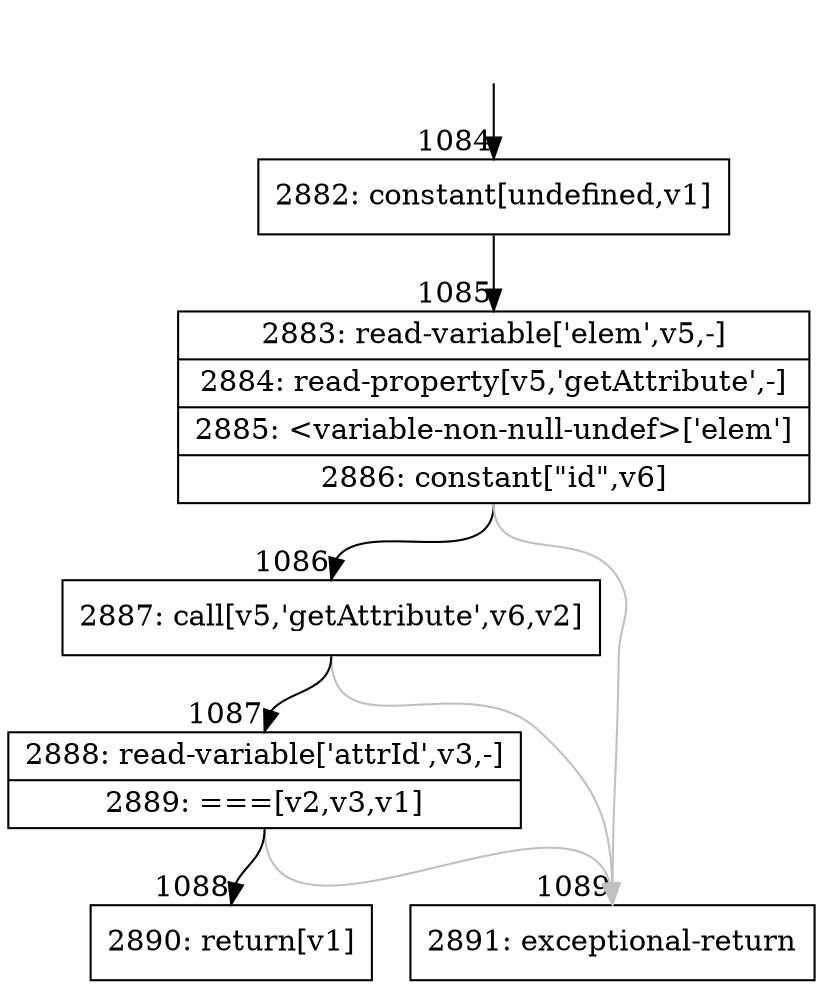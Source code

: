 digraph {
rankdir="TD"
BB_entry84[shape=none,label=""];
BB_entry84 -> BB1084 [tailport=s, headport=n, headlabel="    1084"]
BB1084 [shape=record label="{2882: constant[undefined,v1]}" ] 
BB1084 -> BB1085 [tailport=s, headport=n, headlabel="      1085"]
BB1085 [shape=record label="{2883: read-variable['elem',v5,-]|2884: read-property[v5,'getAttribute',-]|2885: \<variable-non-null-undef\>['elem']|2886: constant[\"id\",v6]}" ] 
BB1085 -> BB1086 [tailport=s, headport=n, headlabel="      1086"]
BB1085 -> BB1089 [tailport=s, headport=n, color=gray, headlabel="      1089"]
BB1086 [shape=record label="{2887: call[v5,'getAttribute',v6,v2]}" ] 
BB1086 -> BB1087 [tailport=s, headport=n, headlabel="      1087"]
BB1086 -> BB1089 [tailport=s, headport=n, color=gray]
BB1087 [shape=record label="{2888: read-variable['attrId',v3,-]|2889: ===[v2,v3,v1]}" ] 
BB1087 -> BB1088 [tailport=s, headport=n, headlabel="      1088"]
BB1087 -> BB1089 [tailport=s, headport=n, color=gray]
BB1088 [shape=record label="{2890: return[v1]}" ] 
BB1089 [shape=record label="{2891: exceptional-return}" ] 
}
